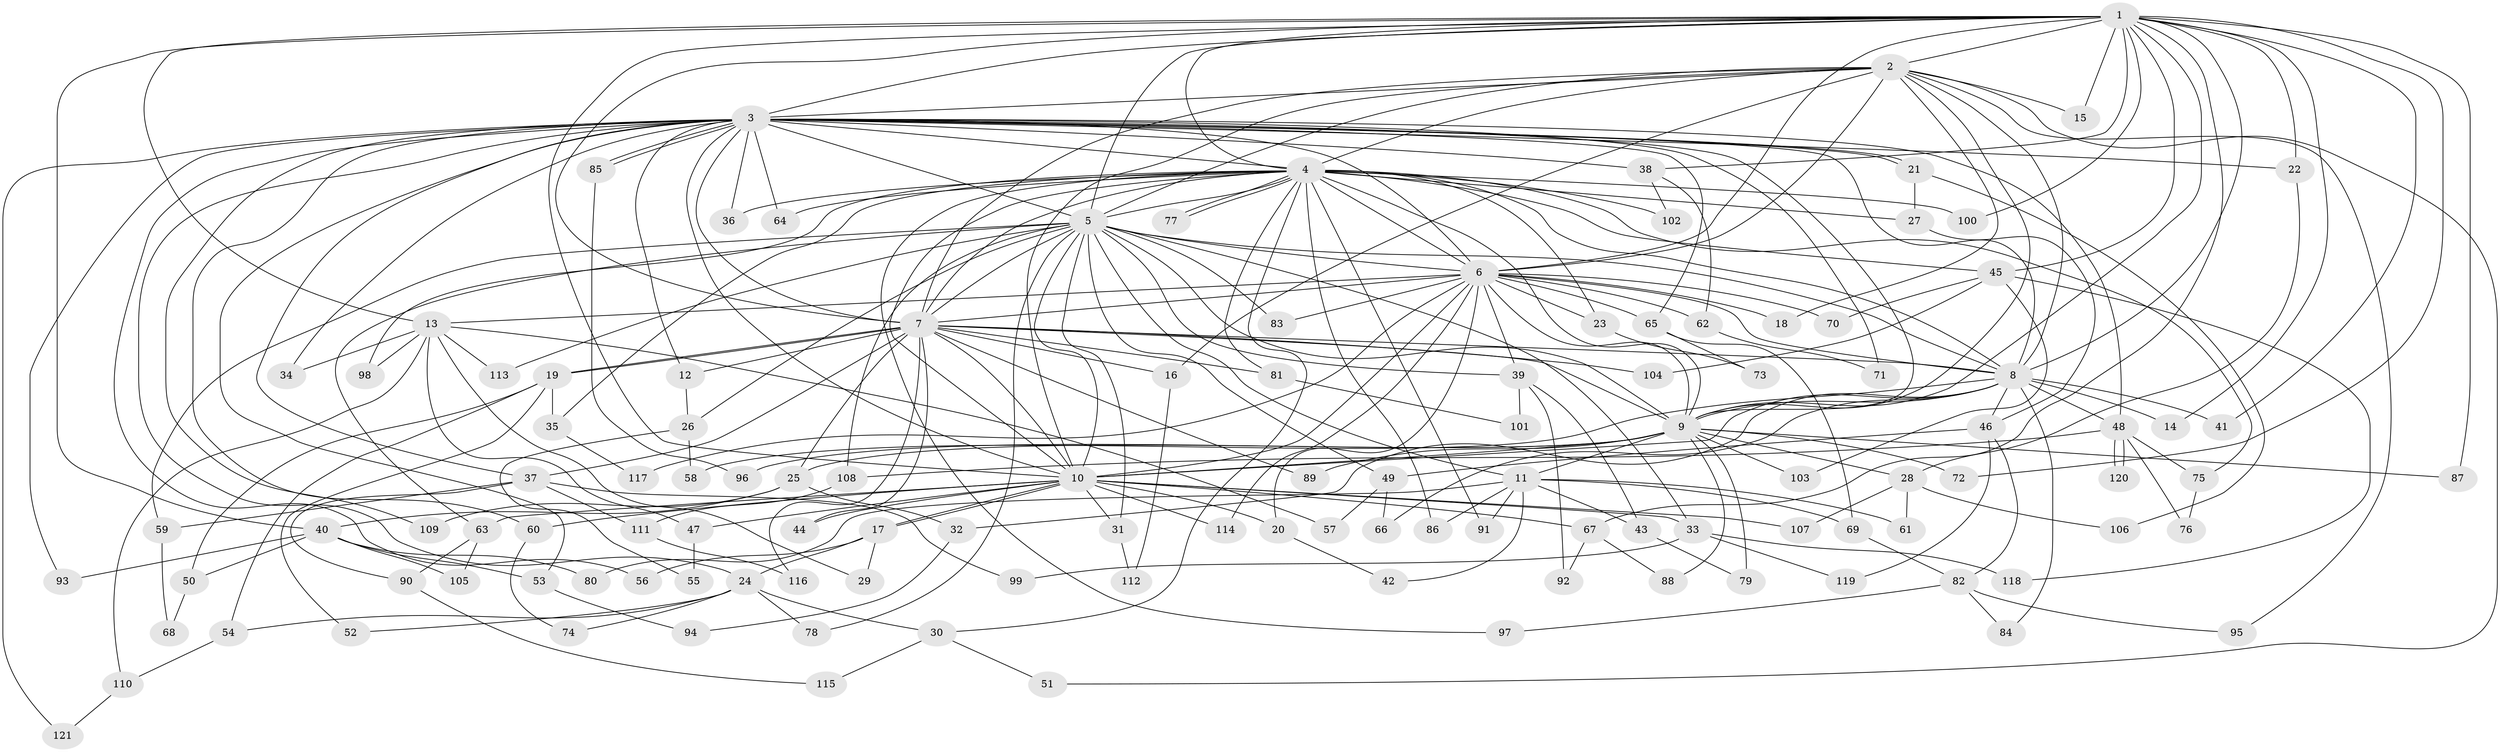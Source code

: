 // Generated by graph-tools (version 1.1) at 2025/35/03/09/25 02:35:01]
// undirected, 121 vertices, 267 edges
graph export_dot {
graph [start="1"]
  node [color=gray90,style=filled];
  1;
  2;
  3;
  4;
  5;
  6;
  7;
  8;
  9;
  10;
  11;
  12;
  13;
  14;
  15;
  16;
  17;
  18;
  19;
  20;
  21;
  22;
  23;
  24;
  25;
  26;
  27;
  28;
  29;
  30;
  31;
  32;
  33;
  34;
  35;
  36;
  37;
  38;
  39;
  40;
  41;
  42;
  43;
  44;
  45;
  46;
  47;
  48;
  49;
  50;
  51;
  52;
  53;
  54;
  55;
  56;
  57;
  58;
  59;
  60;
  61;
  62;
  63;
  64;
  65;
  66;
  67;
  68;
  69;
  70;
  71;
  72;
  73;
  74;
  75;
  76;
  77;
  78;
  79;
  80;
  81;
  82;
  83;
  84;
  85;
  86;
  87;
  88;
  89;
  90;
  91;
  92;
  93;
  94;
  95;
  96;
  97;
  98;
  99;
  100;
  101;
  102;
  103;
  104;
  105;
  106;
  107;
  108;
  109;
  110;
  111;
  112;
  113;
  114;
  115;
  116;
  117;
  118;
  119;
  120;
  121;
  1 -- 2;
  1 -- 3;
  1 -- 4;
  1 -- 5;
  1 -- 6;
  1 -- 7;
  1 -- 8;
  1 -- 9;
  1 -- 10;
  1 -- 13;
  1 -- 14;
  1 -- 15;
  1 -- 22;
  1 -- 38;
  1 -- 40;
  1 -- 41;
  1 -- 45;
  1 -- 67;
  1 -- 72;
  1 -- 87;
  1 -- 100;
  2 -- 3;
  2 -- 4;
  2 -- 5;
  2 -- 6;
  2 -- 7;
  2 -- 8;
  2 -- 9;
  2 -- 10;
  2 -- 15;
  2 -- 16;
  2 -- 18;
  2 -- 51;
  2 -- 95;
  3 -- 4;
  3 -- 5;
  3 -- 6;
  3 -- 7;
  3 -- 8;
  3 -- 9;
  3 -- 10;
  3 -- 12;
  3 -- 21;
  3 -- 21;
  3 -- 22;
  3 -- 24;
  3 -- 34;
  3 -- 36;
  3 -- 37;
  3 -- 38;
  3 -- 48;
  3 -- 53;
  3 -- 56;
  3 -- 60;
  3 -- 64;
  3 -- 65;
  3 -- 71;
  3 -- 85;
  3 -- 85;
  3 -- 93;
  3 -- 109;
  3 -- 121;
  4 -- 5;
  4 -- 6;
  4 -- 7;
  4 -- 8;
  4 -- 9;
  4 -- 10;
  4 -- 23;
  4 -- 27;
  4 -- 30;
  4 -- 35;
  4 -- 36;
  4 -- 45;
  4 -- 64;
  4 -- 75;
  4 -- 77;
  4 -- 77;
  4 -- 81;
  4 -- 86;
  4 -- 91;
  4 -- 97;
  4 -- 98;
  4 -- 100;
  4 -- 102;
  5 -- 6;
  5 -- 7;
  5 -- 8;
  5 -- 9;
  5 -- 10;
  5 -- 11;
  5 -- 26;
  5 -- 31;
  5 -- 33;
  5 -- 39;
  5 -- 49;
  5 -- 59;
  5 -- 63;
  5 -- 78;
  5 -- 83;
  5 -- 108;
  5 -- 113;
  6 -- 7;
  6 -- 8;
  6 -- 9;
  6 -- 10;
  6 -- 13;
  6 -- 18;
  6 -- 20;
  6 -- 23;
  6 -- 39;
  6 -- 62;
  6 -- 65;
  6 -- 70;
  6 -- 83;
  6 -- 114;
  6 -- 117;
  7 -- 8;
  7 -- 9;
  7 -- 10;
  7 -- 12;
  7 -- 16;
  7 -- 19;
  7 -- 19;
  7 -- 25;
  7 -- 37;
  7 -- 44;
  7 -- 81;
  7 -- 89;
  7 -- 104;
  7 -- 116;
  8 -- 9;
  8 -- 10;
  8 -- 14;
  8 -- 32;
  8 -- 41;
  8 -- 46;
  8 -- 48;
  8 -- 58;
  8 -- 66;
  8 -- 84;
  9 -- 10;
  9 -- 11;
  9 -- 25;
  9 -- 28;
  9 -- 72;
  9 -- 79;
  9 -- 87;
  9 -- 88;
  9 -- 89;
  9 -- 96;
  9 -- 103;
  10 -- 17;
  10 -- 17;
  10 -- 20;
  10 -- 31;
  10 -- 33;
  10 -- 44;
  10 -- 47;
  10 -- 60;
  10 -- 63;
  10 -- 67;
  10 -- 107;
  10 -- 114;
  11 -- 42;
  11 -- 43;
  11 -- 61;
  11 -- 69;
  11 -- 80;
  11 -- 86;
  11 -- 91;
  12 -- 26;
  13 -- 29;
  13 -- 34;
  13 -- 47;
  13 -- 57;
  13 -- 98;
  13 -- 110;
  13 -- 113;
  16 -- 112;
  17 -- 24;
  17 -- 29;
  17 -- 56;
  19 -- 35;
  19 -- 50;
  19 -- 52;
  19 -- 54;
  20 -- 42;
  21 -- 27;
  21 -- 106;
  22 -- 28;
  23 -- 73;
  24 -- 30;
  24 -- 52;
  24 -- 54;
  24 -- 74;
  24 -- 78;
  25 -- 32;
  25 -- 40;
  25 -- 109;
  26 -- 55;
  26 -- 58;
  27 -- 46;
  28 -- 61;
  28 -- 106;
  28 -- 107;
  30 -- 51;
  30 -- 115;
  31 -- 112;
  32 -- 94;
  33 -- 99;
  33 -- 118;
  33 -- 119;
  35 -- 117;
  37 -- 59;
  37 -- 90;
  37 -- 99;
  37 -- 111;
  38 -- 62;
  38 -- 102;
  39 -- 43;
  39 -- 92;
  39 -- 101;
  40 -- 50;
  40 -- 53;
  40 -- 80;
  40 -- 93;
  40 -- 105;
  43 -- 79;
  45 -- 70;
  45 -- 103;
  45 -- 104;
  45 -- 118;
  46 -- 49;
  46 -- 82;
  46 -- 119;
  47 -- 55;
  48 -- 75;
  48 -- 76;
  48 -- 108;
  48 -- 120;
  48 -- 120;
  49 -- 57;
  49 -- 66;
  50 -- 68;
  53 -- 94;
  54 -- 110;
  59 -- 68;
  60 -- 74;
  62 -- 71;
  63 -- 90;
  63 -- 105;
  65 -- 69;
  65 -- 73;
  67 -- 88;
  67 -- 92;
  69 -- 82;
  75 -- 76;
  81 -- 101;
  82 -- 84;
  82 -- 95;
  82 -- 97;
  85 -- 96;
  90 -- 115;
  108 -- 111;
  110 -- 121;
  111 -- 116;
}
